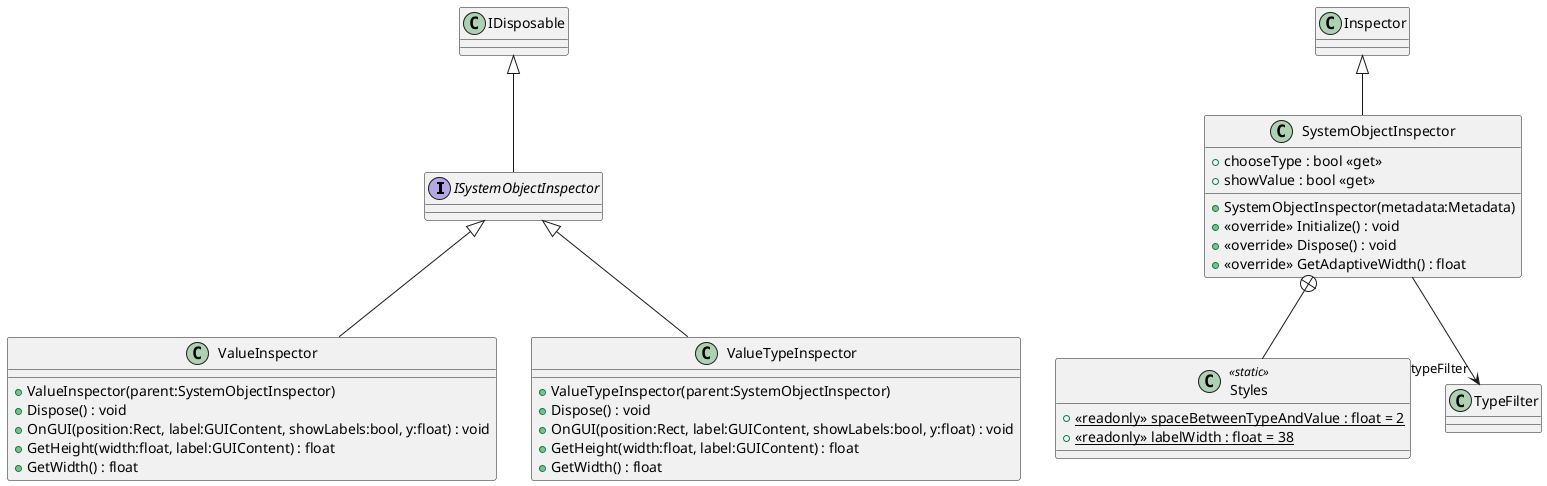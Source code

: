 @startuml
interface ISystemObjectInspector {
}
class ValueInspector {
    + ValueInspector(parent:SystemObjectInspector)
    + Dispose() : void
    + OnGUI(position:Rect, label:GUIContent, showLabels:bool, y:float) : void
    + GetHeight(width:float, label:GUIContent) : float
    + GetWidth() : float
}
class ValueTypeInspector {
    + ValueTypeInspector(parent:SystemObjectInspector)
    + Dispose() : void
    + OnGUI(position:Rect, label:GUIContent, showLabels:bool, y:float) : void
    + GetHeight(width:float, label:GUIContent) : float
    + GetWidth() : float
}
class SystemObjectInspector {
    + chooseType : bool <<get>>
    + showValue : bool <<get>>
    + SystemObjectInspector(metadata:Metadata)
    + <<override>> Initialize() : void
    + <<override>> Dispose() : void
    + <<override>> GetAdaptiveWidth() : float
}
class Styles <<static>> {
    + {static} <<readonly>> spaceBetweenTypeAndValue : float = 2
    + {static} <<readonly>> labelWidth : float = 38
}
IDisposable <|-- ISystemObjectInspector
ISystemObjectInspector <|-- ValueInspector
ISystemObjectInspector <|-- ValueTypeInspector
Inspector <|-- SystemObjectInspector
SystemObjectInspector --> "typeFilter" TypeFilter
SystemObjectInspector +-- Styles
@enduml
